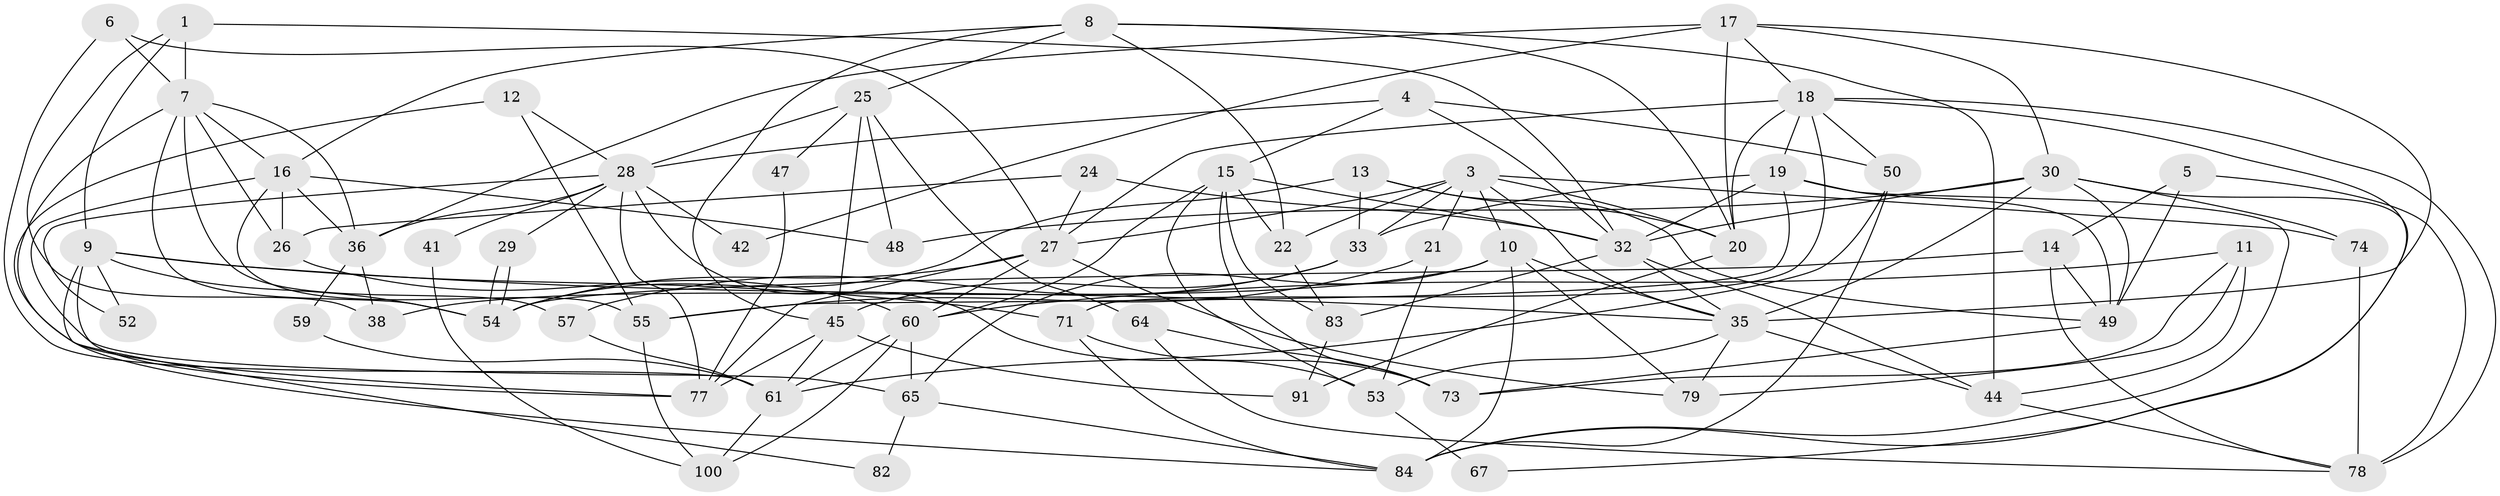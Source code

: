 // Generated by graph-tools (version 1.1) at 2025/24/03/03/25 07:24:00]
// undirected, 63 vertices, 155 edges
graph export_dot {
graph [start="1"]
  node [color=gray90,style=filled];
  1 [super="+2"];
  3 [super="+46"];
  4;
  5;
  6;
  7 [super="+58"];
  8 [super="+81"];
  9 [super="+39"];
  10 [super="+93"];
  11;
  12 [super="+56"];
  13 [super="+37"];
  14 [super="+87"];
  15 [super="+40"];
  16 [super="+31"];
  17 [super="+34"];
  18 [super="+51"];
  19 [super="+89"];
  20 [super="+68"];
  21;
  22 [super="+23"];
  24 [super="+86"];
  25 [super="+62"];
  26 [super="+92"];
  27 [super="+66"];
  28 [super="+76"];
  29;
  30 [super="+94"];
  32 [super="+72"];
  33 [super="+43"];
  35 [super="+63"];
  36 [super="+85"];
  38;
  41;
  42;
  44;
  45 [super="+99"];
  47;
  48;
  49 [super="+80"];
  50 [super="+70"];
  52;
  53 [super="+69"];
  54 [super="+102"];
  55 [super="+90"];
  57;
  59;
  60 [super="+97"];
  61 [super="+95"];
  64 [super="+96"];
  65 [super="+75"];
  67;
  71 [super="+98"];
  73;
  74;
  77;
  78 [super="+101"];
  79;
  82;
  83;
  84 [super="+88"];
  91;
  100;
  1 -- 9;
  1 -- 7;
  1 -- 32;
  1 -- 38;
  3 -- 35;
  3 -- 74;
  3 -- 10;
  3 -- 27;
  3 -- 33;
  3 -- 20;
  3 -- 21;
  3 -- 22;
  4 -- 15;
  4 -- 32;
  4 -- 28;
  4 -- 50;
  5 -- 49;
  5 -- 14;
  5 -- 78;
  6 -- 27;
  6 -- 61;
  6 -- 7;
  7 -- 36;
  7 -- 57;
  7 -- 77;
  7 -- 54;
  7 -- 26;
  7 -- 16;
  8 -- 44;
  8 -- 25;
  8 -- 16;
  8 -- 20;
  8 -- 45;
  8 -- 22;
  9 -- 54;
  9 -- 52;
  9 -- 35;
  9 -- 82;
  9 -- 77;
  9 -- 71;
  10 -- 79;
  10 -- 38;
  10 -- 35;
  10 -- 84;
  10 -- 65;
  11 -- 79;
  11 -- 44;
  11 -- 60;
  11 -- 73;
  12 -- 28;
  12 -- 55;
  12 -- 84;
  13 -- 20;
  13 -- 33;
  13 -- 54;
  13 -- 49;
  14 -- 54 [weight=2];
  14 -- 78;
  14 -- 49;
  15 -- 73;
  15 -- 83;
  15 -- 60;
  15 -- 53;
  15 -- 32;
  15 -- 22;
  16 -- 48;
  16 -- 26;
  16 -- 65;
  16 -- 55;
  16 -- 36;
  17 -- 18;
  17 -- 30;
  17 -- 42;
  17 -- 35;
  17 -- 20;
  17 -- 36;
  18 -- 20;
  18 -- 50;
  18 -- 71;
  18 -- 19;
  18 -- 27;
  18 -- 84;
  18 -- 78;
  19 -- 49;
  19 -- 33;
  19 -- 84;
  19 -- 55;
  19 -- 32;
  20 -- 91;
  21 -- 53;
  21 -- 55;
  22 -- 83;
  24 -- 26 [weight=2];
  24 -- 27;
  24 -- 32 [weight=2];
  25 -- 48;
  25 -- 64;
  25 -- 47;
  25 -- 45;
  25 -- 28;
  26 -- 60;
  27 -- 77;
  27 -- 79;
  27 -- 54;
  27 -- 60;
  28 -- 41 [weight=2];
  28 -- 42;
  28 -- 52;
  28 -- 29;
  28 -- 77;
  28 -- 53;
  28 -- 36;
  29 -- 54;
  29 -- 54;
  30 -- 48;
  30 -- 67;
  30 -- 35;
  30 -- 49;
  30 -- 74;
  30 -- 32;
  32 -- 35;
  32 -- 83;
  32 -- 44;
  33 -- 45 [weight=2];
  33 -- 57;
  35 -- 53;
  35 -- 79;
  35 -- 44;
  36 -- 38;
  36 -- 59;
  41 -- 100;
  44 -- 78;
  45 -- 61;
  45 -- 91;
  45 -- 77;
  47 -- 77;
  49 -- 73;
  50 -- 61;
  50 -- 84;
  53 -- 67 [weight=2];
  55 -- 100;
  57 -- 61;
  59 -- 61;
  60 -- 61;
  60 -- 100;
  60 -- 65;
  61 -- 100;
  64 -- 73 [weight=2];
  64 -- 78;
  65 -- 82;
  65 -- 84;
  71 -- 73;
  71 -- 84;
  74 -- 78;
  83 -- 91;
}
